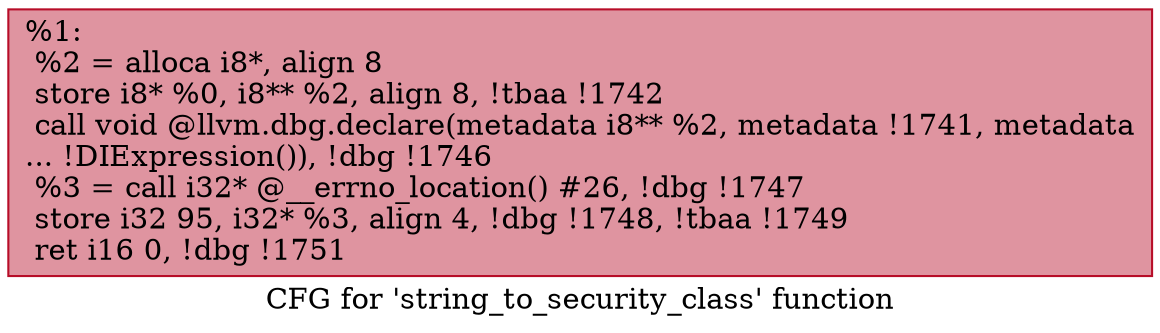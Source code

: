 digraph "CFG for 'string_to_security_class' function" {
	label="CFG for 'string_to_security_class' function";

	Node0x1b79760 [shape=record,color="#b70d28ff", style=filled, fillcolor="#b70d2870",label="{%1:\l  %2 = alloca i8*, align 8\l  store i8* %0, i8** %2, align 8, !tbaa !1742\l  call void @llvm.dbg.declare(metadata i8** %2, metadata !1741, metadata\l... !DIExpression()), !dbg !1746\l  %3 = call i32* @__errno_location() #26, !dbg !1747\l  store i32 95, i32* %3, align 4, !dbg !1748, !tbaa !1749\l  ret i16 0, !dbg !1751\l}"];
}
